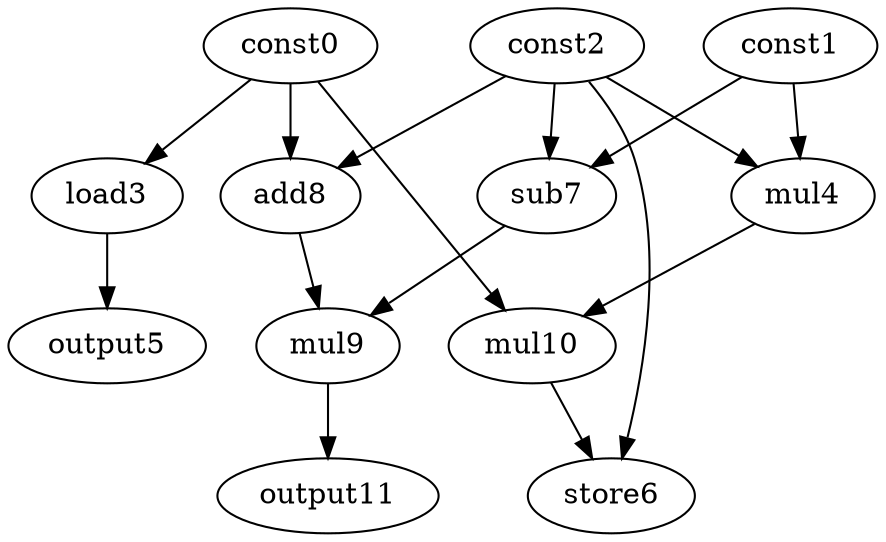 digraph G { 
const0[opcode=const]; 
const1[opcode=const]; 
const2[opcode=const]; 
load3[opcode=load]; 
mul4[opcode=mul]; 
output5[opcode=output]; 
store6[opcode=store]; 
sub7[opcode=sub]; 
add8[opcode=add]; 
mul9[opcode=mul]; 
mul10[opcode=mul]; 
output11[opcode=output]; 
const0->load3[operand=0];
const1->mul4[operand=0];
const2->mul4[operand=1];
const1->sub7[operand=0];
const2->sub7[operand=1];
const0->add8[operand=0];
const2->add8[operand=1];
load3->output5[operand=0];
add8->mul9[operand=0];
sub7->mul9[operand=1];
const0->mul10[operand=0];
mul4->mul10[operand=1];
mul10->store6[operand=0];
const2->store6[operand=1];
mul9->output11[operand=0];
}
